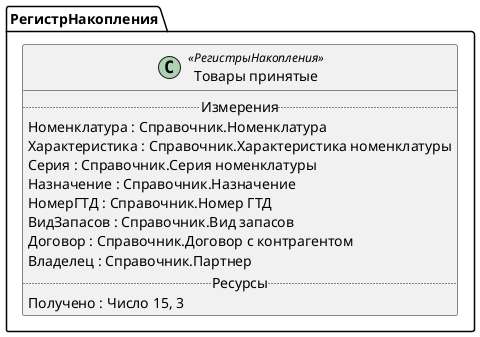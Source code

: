 ﻿@startuml ТоварыПринятые
'!include templates.wsd
'..\include templates.wsd
class РегистрНакопления.ТоварыПринятые as "Товары принятые" <<РегистрыНакопления>>
{
..Измерения..
Номенклатура : Справочник.Номенклатура
Характеристика : Справочник.Характеристика номенклатуры
Серия : Справочник.Серия номенклатуры
Назначение : Справочник.Назначение
НомерГТД : Справочник.Номер ГТД
ВидЗапасов : Справочник.Вид запасов
Договор : Справочник.Договор с контрагентом
Владелец : Справочник.Партнер
..Ресурсы..
Получено : Число 15, 3
}
@enduml
